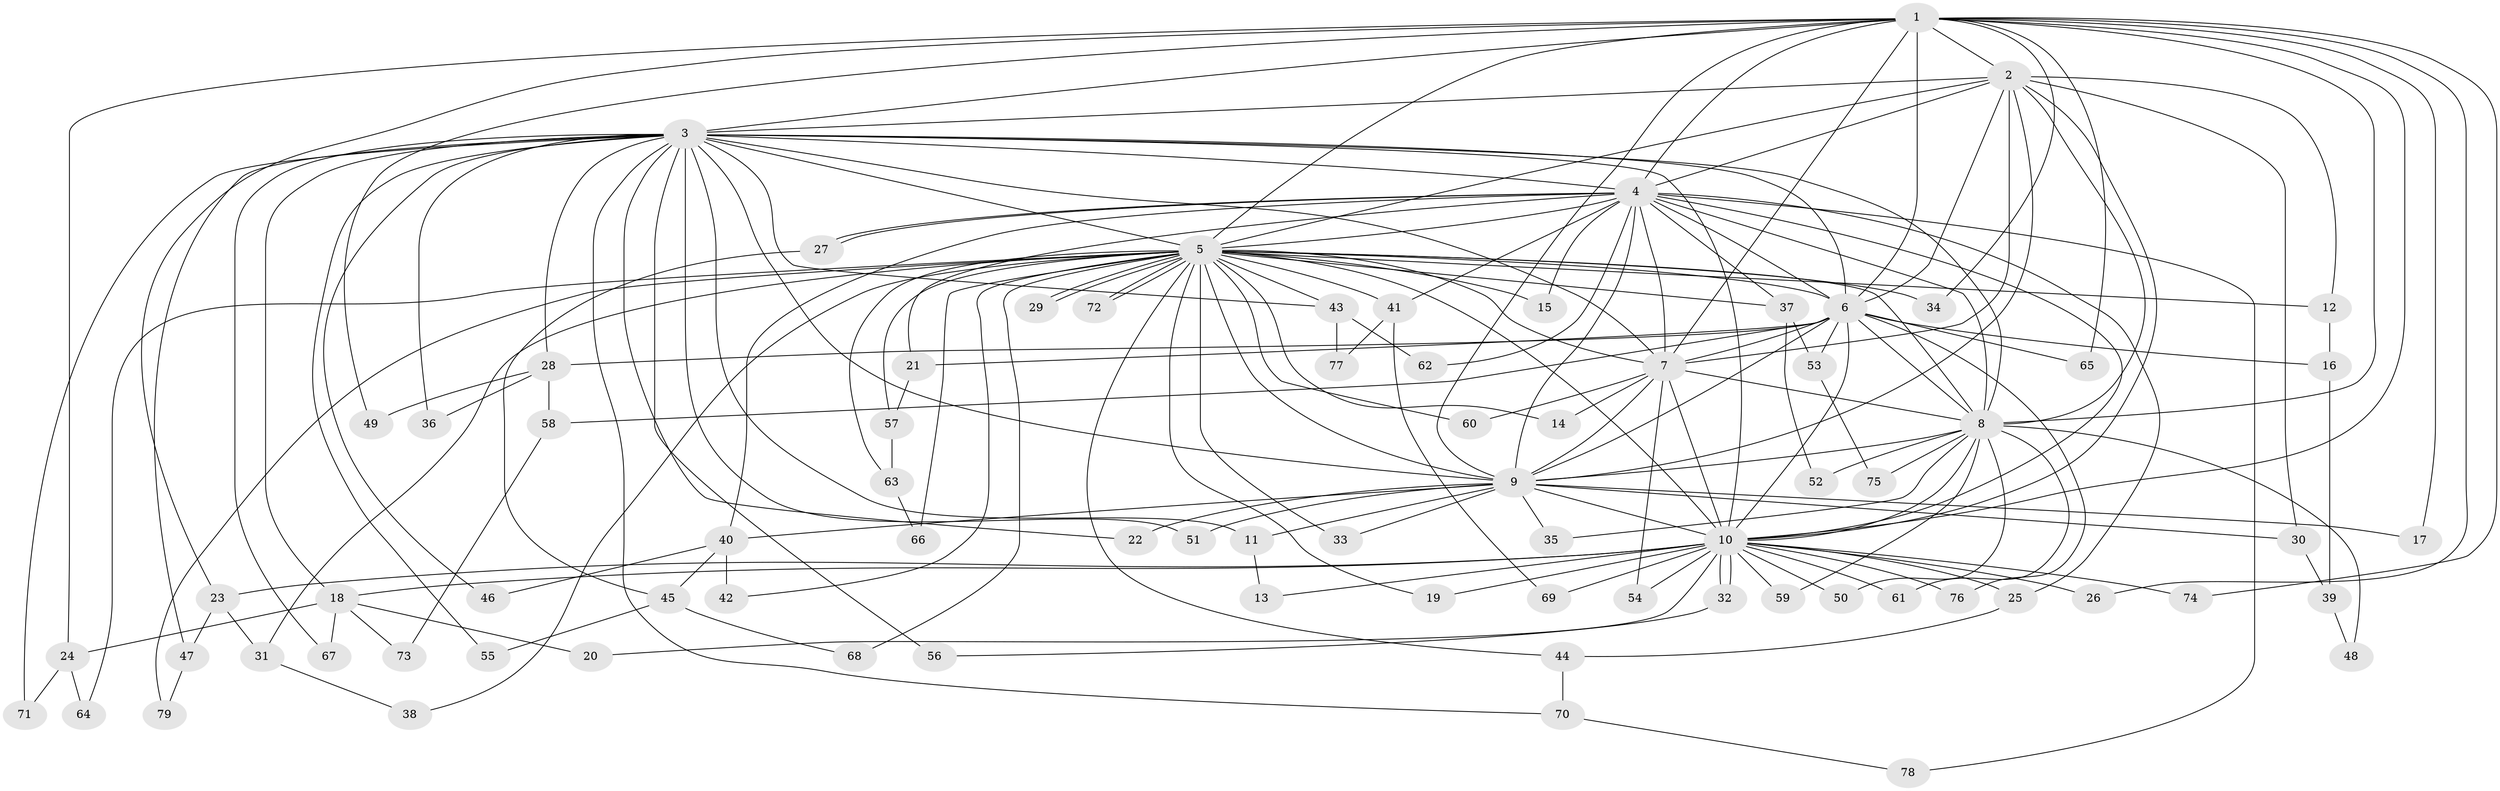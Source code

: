 // coarse degree distribution, {20: 0.034482758620689655, 10: 0.034482758620689655, 21: 0.034482758620689655, 29: 0.017241379310344827, 15: 0.017241379310344827, 13: 0.017241379310344827, 3: 0.15517241379310345, 4: 0.15517241379310345, 2: 0.5, 5: 0.017241379310344827, 1: 0.017241379310344827}
// Generated by graph-tools (version 1.1) at 2025/51/02/27/25 19:51:45]
// undirected, 79 vertices, 183 edges
graph export_dot {
graph [start="1"]
  node [color=gray90,style=filled];
  1;
  2;
  3;
  4;
  5;
  6;
  7;
  8;
  9;
  10;
  11;
  12;
  13;
  14;
  15;
  16;
  17;
  18;
  19;
  20;
  21;
  22;
  23;
  24;
  25;
  26;
  27;
  28;
  29;
  30;
  31;
  32;
  33;
  34;
  35;
  36;
  37;
  38;
  39;
  40;
  41;
  42;
  43;
  44;
  45;
  46;
  47;
  48;
  49;
  50;
  51;
  52;
  53;
  54;
  55;
  56;
  57;
  58;
  59;
  60;
  61;
  62;
  63;
  64;
  65;
  66;
  67;
  68;
  69;
  70;
  71;
  72;
  73;
  74;
  75;
  76;
  77;
  78;
  79;
  1 -- 2;
  1 -- 3;
  1 -- 4;
  1 -- 5;
  1 -- 6;
  1 -- 7;
  1 -- 8;
  1 -- 9;
  1 -- 10;
  1 -- 17;
  1 -- 23;
  1 -- 24;
  1 -- 26;
  1 -- 34;
  1 -- 49;
  1 -- 65;
  1 -- 74;
  2 -- 3;
  2 -- 4;
  2 -- 5;
  2 -- 6;
  2 -- 7;
  2 -- 8;
  2 -- 9;
  2 -- 10;
  2 -- 12;
  2 -- 30;
  3 -- 4;
  3 -- 5;
  3 -- 6;
  3 -- 7;
  3 -- 8;
  3 -- 9;
  3 -- 10;
  3 -- 11;
  3 -- 18;
  3 -- 22;
  3 -- 28;
  3 -- 36;
  3 -- 43;
  3 -- 46;
  3 -- 47;
  3 -- 51;
  3 -- 55;
  3 -- 56;
  3 -- 67;
  3 -- 70;
  3 -- 71;
  4 -- 5;
  4 -- 6;
  4 -- 7;
  4 -- 8;
  4 -- 9;
  4 -- 10;
  4 -- 15;
  4 -- 21;
  4 -- 25;
  4 -- 27;
  4 -- 27;
  4 -- 37;
  4 -- 40;
  4 -- 41;
  4 -- 62;
  4 -- 78;
  5 -- 6;
  5 -- 7;
  5 -- 8;
  5 -- 9;
  5 -- 10;
  5 -- 12;
  5 -- 14;
  5 -- 15;
  5 -- 19;
  5 -- 29;
  5 -- 29;
  5 -- 31;
  5 -- 33;
  5 -- 34;
  5 -- 37;
  5 -- 38;
  5 -- 41;
  5 -- 42;
  5 -- 43;
  5 -- 44;
  5 -- 57;
  5 -- 60;
  5 -- 63;
  5 -- 64;
  5 -- 66;
  5 -- 68;
  5 -- 72;
  5 -- 72;
  5 -- 79;
  6 -- 7;
  6 -- 8;
  6 -- 9;
  6 -- 10;
  6 -- 16;
  6 -- 21;
  6 -- 28;
  6 -- 53;
  6 -- 58;
  6 -- 65;
  6 -- 76;
  7 -- 8;
  7 -- 9;
  7 -- 10;
  7 -- 14;
  7 -- 54;
  7 -- 60;
  8 -- 9;
  8 -- 10;
  8 -- 35;
  8 -- 48;
  8 -- 50;
  8 -- 52;
  8 -- 59;
  8 -- 61;
  8 -- 75;
  9 -- 10;
  9 -- 11;
  9 -- 17;
  9 -- 22;
  9 -- 30;
  9 -- 33;
  9 -- 35;
  9 -- 40;
  9 -- 51;
  10 -- 13;
  10 -- 18;
  10 -- 19;
  10 -- 20;
  10 -- 23;
  10 -- 25;
  10 -- 26;
  10 -- 32;
  10 -- 32;
  10 -- 50;
  10 -- 54;
  10 -- 59;
  10 -- 61;
  10 -- 69;
  10 -- 74;
  10 -- 76;
  11 -- 13;
  12 -- 16;
  16 -- 39;
  18 -- 20;
  18 -- 24;
  18 -- 67;
  18 -- 73;
  21 -- 57;
  23 -- 31;
  23 -- 47;
  24 -- 64;
  24 -- 71;
  25 -- 44;
  27 -- 45;
  28 -- 36;
  28 -- 49;
  28 -- 58;
  30 -- 39;
  31 -- 38;
  32 -- 56;
  37 -- 52;
  37 -- 53;
  39 -- 48;
  40 -- 42;
  40 -- 45;
  40 -- 46;
  41 -- 69;
  41 -- 77;
  43 -- 62;
  43 -- 77;
  44 -- 70;
  45 -- 55;
  45 -- 68;
  47 -- 79;
  53 -- 75;
  57 -- 63;
  58 -- 73;
  63 -- 66;
  70 -- 78;
}
